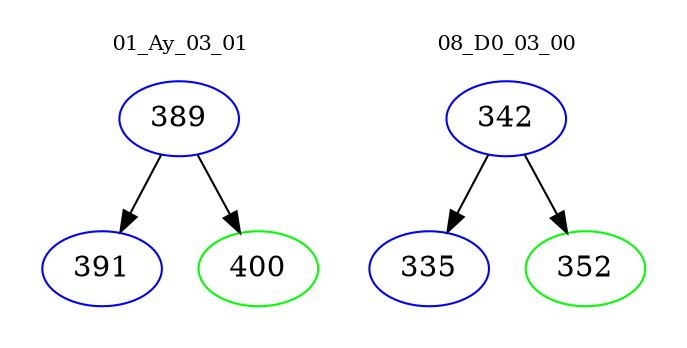 digraph{
subgraph cluster_0 {
color = white
label = "01_Ay_03_01";
fontsize=10;
T0_389 [label="389", color="blue"]
T0_389 -> T0_391 [color="black"]
T0_391 [label="391", color="blue"]
T0_389 -> T0_400 [color="black"]
T0_400 [label="400", color="green"]
}
subgraph cluster_1 {
color = white
label = "08_D0_03_00";
fontsize=10;
T1_342 [label="342", color="blue"]
T1_342 -> T1_335 [color="black"]
T1_335 [label="335", color="blue"]
T1_342 -> T1_352 [color="black"]
T1_352 [label="352", color="green"]
}
}
